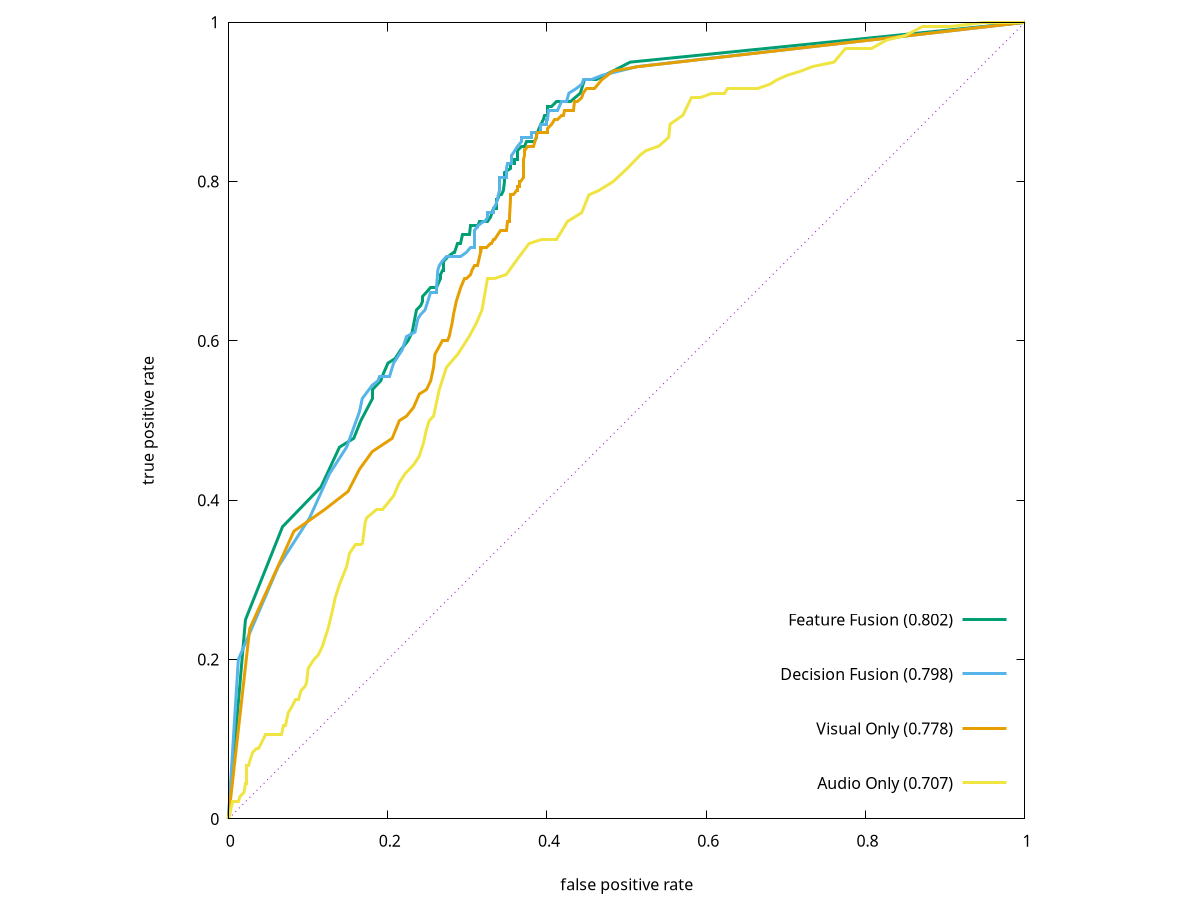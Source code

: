 #genearted by plot_roc.sh
set term tikz size 10,10
#set title 'bottle'
set key right bottom spacing 2.5
set xlabel 'false positive rate' offset 0,-.5
set ylabel 'true positive rate' offset -2,0
set size square
plot x dt 3 notitle, '-' w l lw 3 title 'Feature Fusion (0.802)', '-' w l lw 3 title 'Decision Fusion (0.798)', '-' w l lw 3 title 'Visual Only (0.778)', '-' w l lw 3 title 'Audio Only (0.707)'
1.00000 1.00000
0.50447 0.95000
0.46154 0.92778
0.45438 0.92778
0.44723 0.92778
0.44186 0.91111
0.42934 0.90000
0.42397 0.90000
0.41860 0.90000
0.41682 0.90000
0.41145 0.90000
0.40608 0.89444
0.40072 0.89444
0.40072 0.88889
0.40072 0.88333
0.39714 0.88333
0.39535 0.87778
0.38998 0.86667
0.38819 0.86111
0.38640 0.86111
0.38640 0.85556
0.38462 0.85000
0.38283 0.85000
0.37746 0.85000
0.37388 0.85000
0.37209 0.84444
0.36852 0.84444
0.36315 0.83889
0.36315 0.82778
0.35957 0.82778
0.35957 0.82778
0.35957 0.82222
0.35778 0.82222
0.35599 0.82222
0.35420 0.82222
0.35420 0.81667
0.34705 0.81111
0.34705 0.80556
0.34705 0.80000
0.34526 0.78889
0.34347 0.78333
0.33989 0.78333
0.33810 0.77778
0.33631 0.77778
0.33631 0.77778
0.33631 0.76667
0.33274 0.76667
0.33095 0.76111
0.32916 0.75556
0.32558 0.75000
0.31485 0.75000
0.31306 0.74444
0.31306 0.74444
0.31127 0.74444
0.30948 0.74444
0.30411 0.74444
0.30233 0.73333
0.30054 0.73333
0.29338 0.73333
0.29159 0.72222
0.28801 0.72222
0.28444 0.71111
0.28265 0.71111
0.28265 0.71111
0.27549 0.70556
0.27013 0.70000
0.27013 0.68889
0.26834 0.68889
0.26655 0.68333
0.26655 0.67778
0.26118 0.66667
0.25403 0.66667
0.24866 0.66111
0.24329 0.65556
0.24329 0.65000
0.24150 0.64444
0.23614 0.63889
0.23077 0.61111
0.22540 0.60000
0.21646 0.58889
0.20930 0.57778
0.20036 0.57222
0.19320 0.55556
0.19141 0.55000
0.18068 0.53889
0.18068 0.52778
0.16637 0.50000
0.15742 0.47778
0.13953 0.46667
0.11628 0.41667
0.10018 0.40000
0.06798 0.36667
0.02147 0.25000
0.00000 0.00000
e
1.00000 1.00000
0.51342 0.94444
0.46869 0.93333
0.45617 0.92778
0.44544 0.92778
0.44365 0.92222
0.43649 0.91667
0.42755 0.91111
0.42397 0.90000
0.41860 0.90000
0.41324 0.88889
0.41145 0.88889
0.40250 0.88889
0.40072 0.87778
0.39893 0.87778
0.39893 0.87222
0.39714 0.87222
0.39356 0.87222
0.39177 0.87222
0.39177 0.86111
0.38819 0.86111
0.38640 0.86111
0.38104 0.86111
0.38104 0.85556
0.37388 0.85556
0.36852 0.85556
0.36852 0.85000
0.36315 0.84444
0.35957 0.83889
0.35599 0.83333
0.35599 0.83333
0.35599 0.82778
0.35599 0.82222
0.35420 0.82222
0.35242 0.82222
0.35063 0.82222
0.34884 0.81667
0.34884 0.80556
0.33989 0.80556
0.33989 0.80000
0.33989 0.78889
0.33631 0.77222
0.33631 0.77222
0.33274 0.76667
0.33274 0.76111
0.32916 0.76111
0.32558 0.76111
0.32558 0.75556
0.32200 0.75000
0.32200 0.75000
0.32021 0.75000
0.31306 0.74444
0.30948 0.73889
0.30948 0.72778
0.30948 0.71667
0.30411 0.71667
0.29875 0.71111
0.29159 0.70556
0.28623 0.70556
0.28623 0.70556
0.28086 0.70556
0.27370 0.70556
0.26834 0.70000
0.26476 0.69444
0.26297 0.68889
0.26118 0.66667
0.26118 0.66111
0.25403 0.66111
0.25045 0.65000
0.24866 0.64444
0.24687 0.63889
0.24150 0.63333
0.23792 0.62778
0.23435 0.61111
0.22361 0.60556
0.21825 0.58889
0.20751 0.57222
0.20215 0.55556
0.18962 0.55556
0.18784 0.55000
0.18068 0.54444
0.16816 0.52778
0.16458 0.51111
0.14848 0.46667
0.12701 0.43333
0.11449 0.40556
0.10197 0.37778
0.06261 0.31667
0.01252 0.20000
0.00000 0.00000
e
1.00000 1.00000
0.51521 0.94444
0.48301 0.93889
0.46869 0.92778
0.45975 0.91667
0.44902 0.91667
0.44544 0.91111
0.44365 0.90556
0.43828 0.90000
0.43470 0.90000
0.43292 0.88889
0.42755 0.88889
0.42218 0.88889
0.42039 0.88333
0.41860 0.88333
0.41324 0.87778
0.40966 0.87778
0.40608 0.87222
0.40072 0.86667
0.40072 0.86111
0.39714 0.86111
0.39356 0.86111
0.38998 0.86111
0.38819 0.86111
0.38640 0.85556
0.38462 0.85000
0.38283 0.84444
0.38104 0.84444
0.37567 0.84444
0.37209 0.83889
0.37209 0.83889
0.37209 0.83333
0.37030 0.82778
0.37030 0.81111
0.37030 0.80556
0.36673 0.80000
0.36494 0.80000
0.36494 0.79444
0.36494 0.79444
0.36315 0.79444
0.36315 0.78889
0.36136 0.78889
0.35778 0.78333
0.35599 0.78333
0.35420 0.78333
0.35420 0.77778
0.35242 0.75556
0.35242 0.75000
0.35063 0.75000
0.34884 0.73889
0.34168 0.73889
0.33810 0.73333
0.33453 0.72778
0.33453 0.72778
0.33274 0.72778
0.33095 0.72222
0.32916 0.72222
0.32379 0.71667
0.32200 0.71667
0.31843 0.71667
0.31664 0.71667
0.31664 0.71111
0.31664 0.71111
0.31306 0.69444
0.30948 0.69444
0.30590 0.68889
0.30411 0.68333
0.29875 0.67778
0.29696 0.67778
0.29159 0.66667
0.28623 0.65000
0.28265 0.63333
0.28265 0.63333
0.28086 0.62222
0.27728 0.60556
0.27549 0.60000
0.26834 0.60000
0.25939 0.58333
0.25760 0.56667
0.25403 0.55000
0.24866 0.53889
0.23971 0.53333
0.23256 0.51667
0.22361 0.50556
0.21467 0.50000
0.20572 0.47778
0.18068 0.46111
0.16458 0.43889
0.15027 0.41111
0.12165 0.38889
0.08229 0.36111
0.02683 0.23889
0.00000 0.00000
e
1.00000 1.00000
0.97138 1.00000
0.94812 1.00000
0.90698 0.99444
0.87120 0.99444
0.84973 0.98333
0.82648 0.97778
0.80680 0.96667
0.79070 0.96667
0.77460 0.96667
0.76029 0.95000
0.73345 0.94444
0.71914 0.93889
0.70125 0.93333
0.68873 0.92778
0.67979 0.92222
0.66369 0.91667
0.65116 0.91667
0.62612 0.91667
0.62254 0.91111
0.60644 0.91111
0.59213 0.90556
0.58140 0.90556
0.57066 0.88333
0.55456 0.87222
0.55277 0.85556
0.54025 0.84444
0.52415 0.83889
0.51699 0.83333
0.50089 0.81667
0.48301 0.80000
0.46512 0.78889
0.46512 0.78889
0.45259 0.78333
0.44365 0.76111
0.42576 0.75000
0.41145 0.72778
0.39356 0.72778
0.37746 0.72222
0.36494 0.70556
0.34884 0.68333
0.33453 0.67778
0.32558 0.67778
0.31843 0.63889
0.31127 0.62222
0.30233 0.60556
0.28801 0.58333
0.27370 0.56667
0.26476 0.53889
0.25760 0.50556
0.25224 0.50000
0.24866 0.48889
0.24508 0.47222
0.23971 0.45556
0.23256 0.44444
0.22182 0.43333
0.21467 0.42222
0.20751 0.40556
0.19320 0.38889
0.18605 0.38889
0.17352 0.37778
0.17174 0.37222
0.16816 0.34444
0.16816 0.34444
0.15921 0.34444
0.15206 0.33333
0.14848 0.31667
0.13953 0.29444
0.13417 0.27778
0.13059 0.26111
0.12522 0.23889
0.11807 0.21667
0.11270 0.20556
0.10733 0.20000
0.10733 0.20000
0.10018 0.18889
0.09839 0.17222
0.09660 0.16667
0.09123 0.16111
0.08766 0.15000
0.08408 0.15000
0.07871 0.13889
0.07513 0.13333
0.07156 0.11667
0.06977 0.11667
0.06619 0.10556
0.06082 0.10556
0.05367 0.10556
0.04651 0.10556
0.04114 0.09444
0.03757 0.08889
0.03578 0.08889
0.03041 0.08333
0.02862 0.07778
0.02683 0.07222
0.02504 0.06667
0.02326 0.06667
0.02326 0.04444
0.02147 0.04444
0.01968 0.03333
0.01431 0.02778
0.01252 0.02222
0.00537 0.02222
0.00179 0.00556
0.00000 0.00000
e
